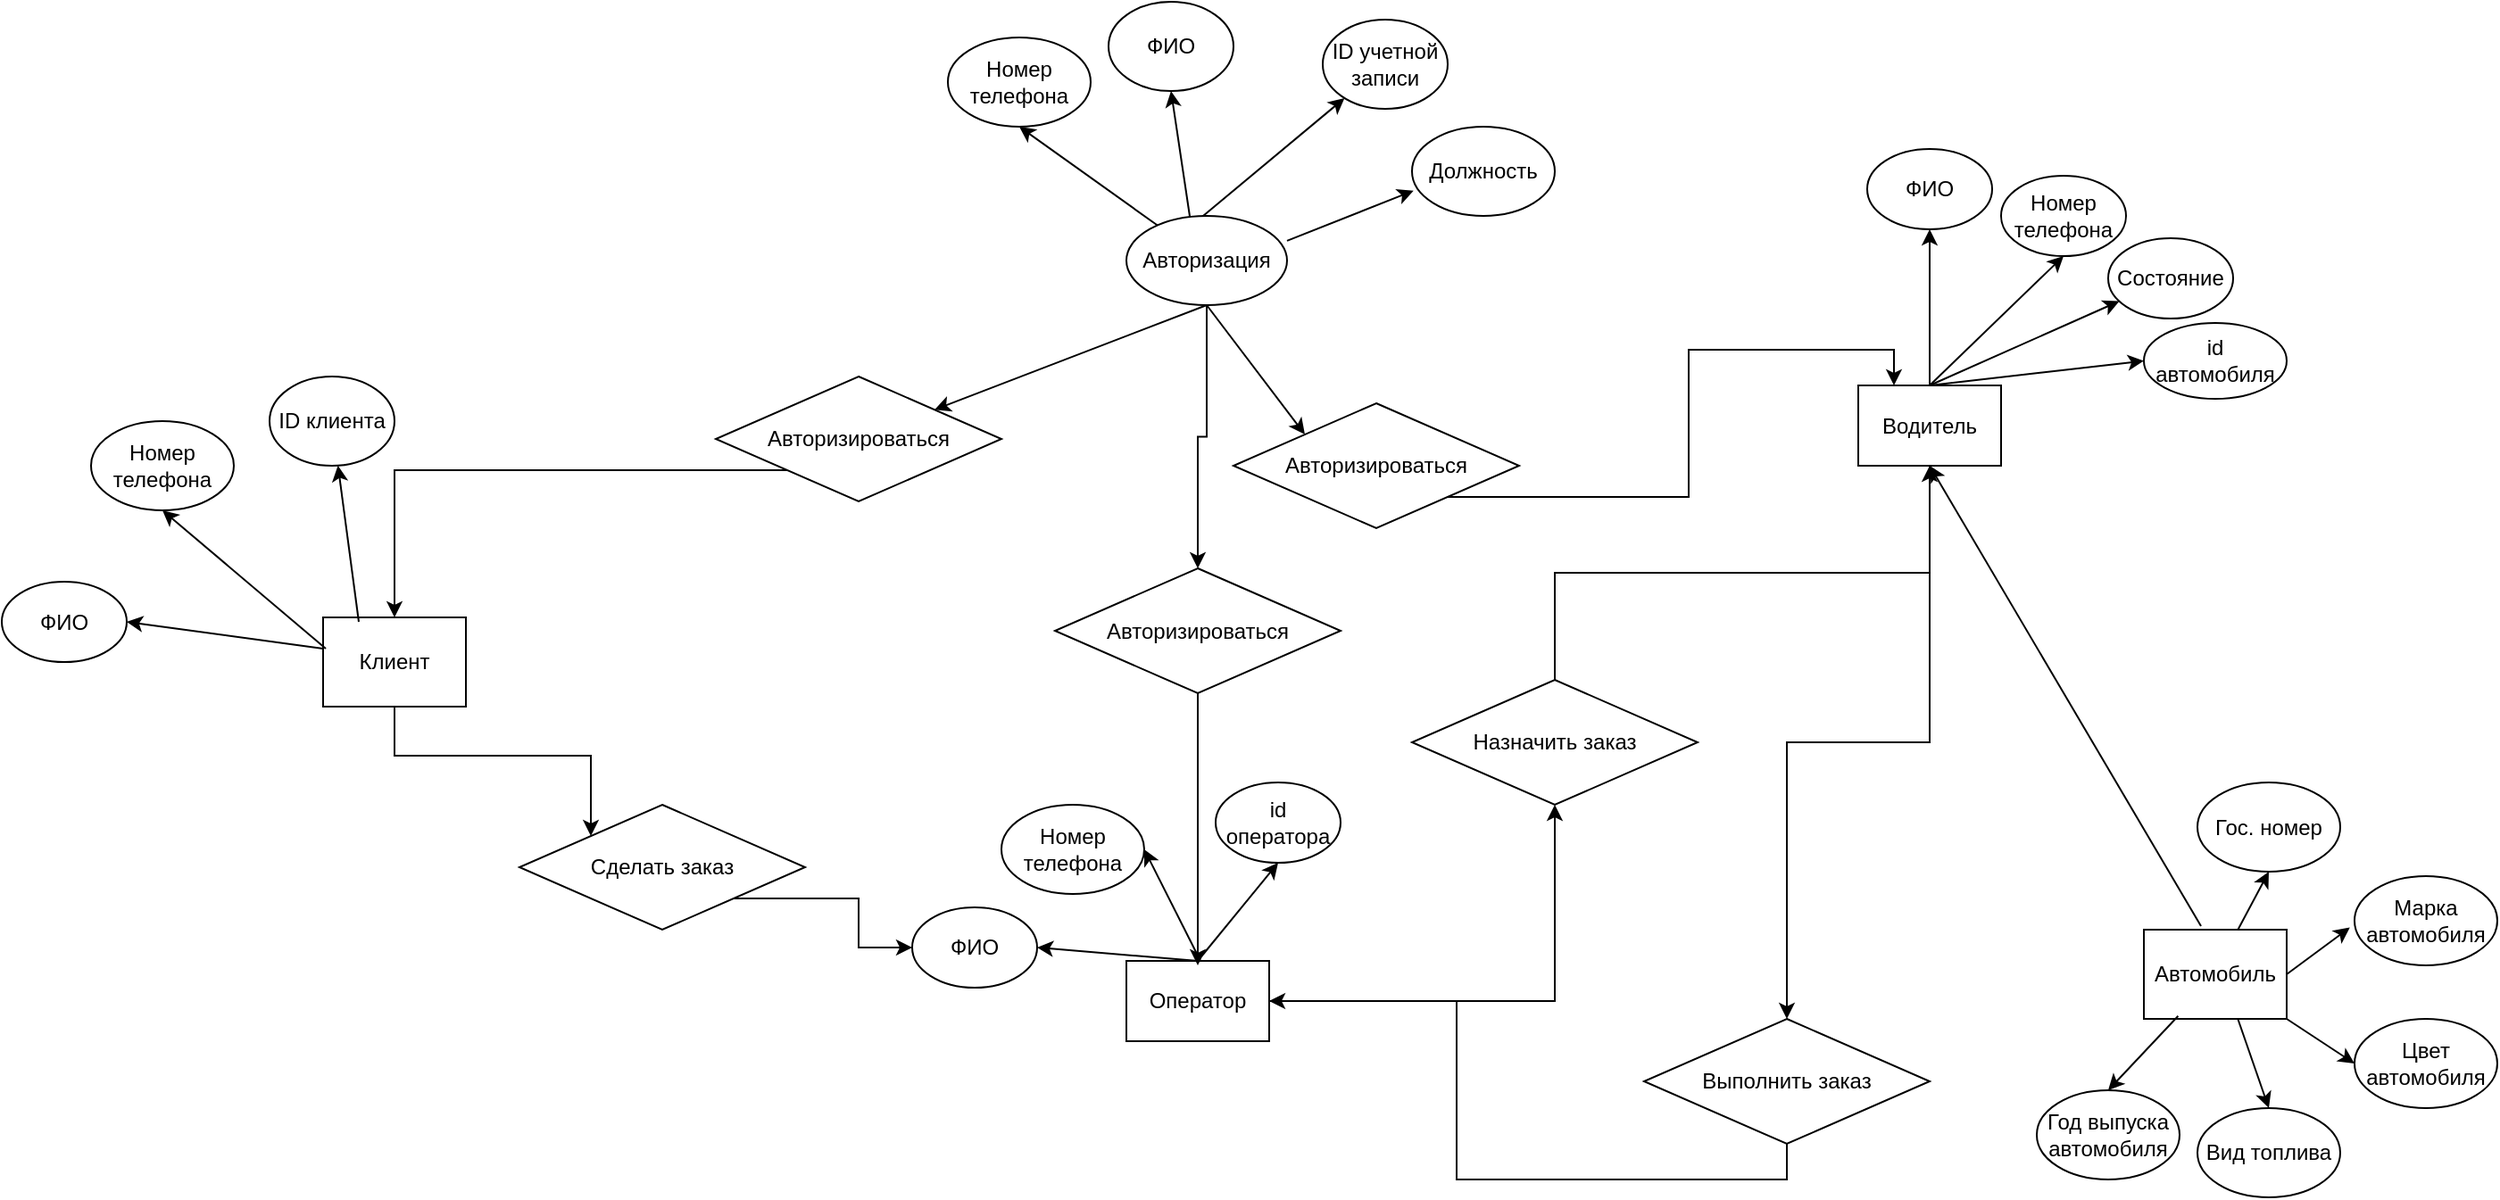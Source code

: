 <mxfile version="20.7.2" type="github">
  <diagram id="57WITrkcmmapLRQDRj-k" name="Страница 1">
    <mxGraphModel dx="1674" dy="2442" grid="0" gridSize="10" guides="0" tooltips="1" connect="1" arrows="1" fold="1" page="1" pageScale="1" pageWidth="2336" pageHeight="1654" math="0" shadow="0">
      <root>
        <mxCell id="0" />
        <mxCell id="1" parent="0" />
        <mxCell id="WtyoXfQMkowIxPHd1J2w-6" style="edgeStyle=orthogonalEdgeStyle;rounded=0;orthogonalLoop=1;jettySize=auto;html=1;exitX=0.5;exitY=1;exitDx=0;exitDy=0;entryX=0;entryY=0;entryDx=0;entryDy=0;" edge="1" parent="1" source="L3fCQa1VUjjMT30tzxoR-1" target="WtyoXfQMkowIxPHd1J2w-5">
          <mxGeometry relative="1" as="geometry" />
        </mxCell>
        <mxCell id="L3fCQa1VUjjMT30tzxoR-1" value="Клиент" style="rounded=0;whiteSpace=wrap;html=1;" parent="1" vertex="1">
          <mxGeometry x="230" y="315" width="80" height="50" as="geometry" />
        </mxCell>
        <mxCell id="L3fCQa1VUjjMT30tzxoR-3" value="ФИО" style="ellipse;whiteSpace=wrap;html=1;" parent="1" vertex="1">
          <mxGeometry x="670" y="-30" width="70" height="50" as="geometry" />
        </mxCell>
        <mxCell id="L3fCQa1VUjjMT30tzxoR-9" value="Номер телефона" style="ellipse;whiteSpace=wrap;html=1;" parent="1" vertex="1">
          <mxGeometry x="580" y="-10" width="80" height="50" as="geometry" />
        </mxCell>
        <mxCell id="L3fCQa1VUjjMT30tzxoR-21" value="" style="endArrow=classic;html=1;rounded=0;exitX=0.45;exitY=0.02;exitDx=0;exitDy=0;exitPerimeter=0;entryX=0.5;entryY=1;entryDx=0;entryDy=0;" parent="1" target="L3fCQa1VUjjMT30tzxoR-3" edge="1">
          <mxGeometry width="50" height="50" relative="1" as="geometry">
            <mxPoint x="716" y="93.5" as="sourcePoint" />
            <mxPoint x="810" y="112.5" as="targetPoint" />
          </mxGeometry>
        </mxCell>
        <mxCell id="L3fCQa1VUjjMT30tzxoR-26" value="" style="endArrow=classic;html=1;rounded=0;entryX=0.5;entryY=1;entryDx=0;entryDy=0;" parent="1" source="zPAkB9chdnLgxcM7BUC1-1" target="L3fCQa1VUjjMT30tzxoR-9" edge="1">
          <mxGeometry width="50" height="50" relative="1" as="geometry">
            <mxPoint x="681.505" y="124.293" as="sourcePoint" />
            <mxPoint x="715" y="72.5" as="targetPoint" />
          </mxGeometry>
        </mxCell>
        <mxCell id="WtyoXfQMkowIxPHd1J2w-18" style="edgeStyle=orthogonalEdgeStyle;rounded=0;orthogonalLoop=1;jettySize=auto;html=1;exitX=1;exitY=0.5;exitDx=0;exitDy=0;entryX=0.5;entryY=1;entryDx=0;entryDy=0;" edge="1" parent="1" source="L3fCQa1VUjjMT30tzxoR-29" target="WtyoXfQMkowIxPHd1J2w-17">
          <mxGeometry relative="1" as="geometry" />
        </mxCell>
        <mxCell id="L3fCQa1VUjjMT30tzxoR-29" value="Оператор" style="rounded=0;whiteSpace=wrap;html=1;" parent="1" vertex="1">
          <mxGeometry x="680" y="507.5" width="80" height="45" as="geometry" />
        </mxCell>
        <mxCell id="L3fCQa1VUjjMT30tzxoR-30" value="ФИО" style="ellipse;whiteSpace=wrap;html=1;" parent="1" vertex="1">
          <mxGeometry x="560" y="477.5" width="70" height="45" as="geometry" />
        </mxCell>
        <mxCell id="L3fCQa1VUjjMT30tzxoR-32" value="id оператора" style="ellipse;whiteSpace=wrap;html=1;" parent="1" vertex="1">
          <mxGeometry x="730" y="407.5" width="70" height="45" as="geometry" />
        </mxCell>
        <mxCell id="L3fCQa1VUjjMT30tzxoR-33" value="ID учетной записи" style="ellipse;whiteSpace=wrap;html=1;" parent="1" vertex="1">
          <mxGeometry x="790" y="-20" width="70" height="50" as="geometry" />
        </mxCell>
        <mxCell id="L3fCQa1VUjjMT30tzxoR-35" value="" style="endArrow=classic;html=1;rounded=0;" parent="1" target="L3fCQa1VUjjMT30tzxoR-33" edge="1">
          <mxGeometry width="50" height="50" relative="1" as="geometry">
            <mxPoint x="720" y="92.5" as="sourcePoint" />
            <mxPoint x="675" y="32.5" as="targetPoint" />
          </mxGeometry>
        </mxCell>
        <mxCell id="L3fCQa1VUjjMT30tzxoR-36" value="" style="endArrow=classic;html=1;rounded=0;exitX=0.5;exitY=0;exitDx=0;exitDy=0;entryX=1;entryY=0.5;entryDx=0;entryDy=0;" parent="1" source="L3fCQa1VUjjMT30tzxoR-29" target="L3fCQa1VUjjMT30tzxoR-30" edge="1">
          <mxGeometry width="50" height="50" relative="1" as="geometry">
            <mxPoint x="740" y="575" as="sourcePoint" />
            <mxPoint x="790" y="525" as="targetPoint" />
          </mxGeometry>
        </mxCell>
        <mxCell id="L3fCQa1VUjjMT30tzxoR-37" value="" style="endArrow=classic;html=1;rounded=0;exitX=0.5;exitY=0;exitDx=0;exitDy=0;entryX=0.5;entryY=1;entryDx=0;entryDy=0;" parent="1" source="L3fCQa1VUjjMT30tzxoR-29" target="L3fCQa1VUjjMT30tzxoR-32" edge="1">
          <mxGeometry width="50" height="50" relative="1" as="geometry">
            <mxPoint x="730" y="517.5" as="sourcePoint" />
            <mxPoint x="675" y="442.5" as="targetPoint" />
          </mxGeometry>
        </mxCell>
        <mxCell id="WtyoXfQMkowIxPHd1J2w-15" style="edgeStyle=orthogonalEdgeStyle;rounded=0;orthogonalLoop=1;jettySize=auto;html=1;exitX=0.5;exitY=1;exitDx=0;exitDy=0;entryX=0.5;entryY=0;entryDx=0;entryDy=0;" edge="1" parent="1" source="L3fCQa1VUjjMT30tzxoR-38" target="WtyoXfQMkowIxPHd1J2w-14">
          <mxGeometry relative="1" as="geometry" />
        </mxCell>
        <mxCell id="L3fCQa1VUjjMT30tzxoR-38" value="Водитель" style="rounded=0;whiteSpace=wrap;html=1;" parent="1" vertex="1">
          <mxGeometry x="1090" y="185" width="80" height="45" as="geometry" />
        </mxCell>
        <mxCell id="L3fCQa1VUjjMT30tzxoR-40" value="ФИО" style="ellipse;whiteSpace=wrap;html=1;" parent="1" vertex="1">
          <mxGeometry x="1095" y="52.5" width="70" height="45" as="geometry" />
        </mxCell>
        <mxCell id="L3fCQa1VUjjMT30tzxoR-41" value="Номер телефона" style="ellipse;whiteSpace=wrap;html=1;" parent="1" vertex="1">
          <mxGeometry x="1170" y="67.5" width="70" height="45" as="geometry" />
        </mxCell>
        <mxCell id="L3fCQa1VUjjMT30tzxoR-42" value="Состояние" style="ellipse;whiteSpace=wrap;html=1;" parent="1" vertex="1">
          <mxGeometry x="1230" y="102.5" width="70" height="45" as="geometry" />
        </mxCell>
        <mxCell id="L3fCQa1VUjjMT30tzxoR-43" value="id автомобиля" style="ellipse;whiteSpace=wrap;html=1;" parent="1" vertex="1">
          <mxGeometry x="1250" y="150" width="80" height="42.5" as="geometry" />
        </mxCell>
        <mxCell id="L3fCQa1VUjjMT30tzxoR-44" value="" style="endArrow=classic;html=1;rounded=0;exitX=0.5;exitY=0;exitDx=0;exitDy=0;entryX=0.5;entryY=1;entryDx=0;entryDy=0;" parent="1" source="L3fCQa1VUjjMT30tzxoR-38" target="L3fCQa1VUjjMT30tzxoR-40" edge="1">
          <mxGeometry width="50" height="50" relative="1" as="geometry">
            <mxPoint x="1170" y="312.5" as="sourcePoint" />
            <mxPoint x="1220" y="262.5" as="targetPoint" />
          </mxGeometry>
        </mxCell>
        <mxCell id="L3fCQa1VUjjMT30tzxoR-45" value="" style="endArrow=classic;html=1;rounded=0;exitX=0.5;exitY=0;exitDx=0;exitDy=0;entryX=0.5;entryY=1;entryDx=0;entryDy=0;" parent="1" source="L3fCQa1VUjjMT30tzxoR-38" target="L3fCQa1VUjjMT30tzxoR-41" edge="1">
          <mxGeometry width="50" height="50" relative="1" as="geometry">
            <mxPoint x="1140" y="195" as="sourcePoint" />
            <mxPoint x="1088.99" y="126.235" as="targetPoint" />
          </mxGeometry>
        </mxCell>
        <mxCell id="L3fCQa1VUjjMT30tzxoR-46" value="" style="endArrow=classic;html=1;rounded=0;exitX=0.5;exitY=0;exitDx=0;exitDy=0;" parent="1" source="L3fCQa1VUjjMT30tzxoR-38" target="L3fCQa1VUjjMT30tzxoR-42" edge="1">
          <mxGeometry width="50" height="50" relative="1" as="geometry">
            <mxPoint x="1150" y="205" as="sourcePoint" />
            <mxPoint x="1098.99" y="136.235" as="targetPoint" />
          </mxGeometry>
        </mxCell>
        <mxCell id="L3fCQa1VUjjMT30tzxoR-47" value="" style="endArrow=classic;html=1;rounded=0;exitX=0.5;exitY=0;exitDx=0;exitDy=0;entryX=0;entryY=0.5;entryDx=0;entryDy=0;" parent="1" source="L3fCQa1VUjjMT30tzxoR-38" target="L3fCQa1VUjjMT30tzxoR-43" edge="1">
          <mxGeometry width="50" height="50" relative="1" as="geometry">
            <mxPoint x="1160" y="215" as="sourcePoint" />
            <mxPoint x="1108.99" y="146.235" as="targetPoint" />
          </mxGeometry>
        </mxCell>
        <mxCell id="L3fCQa1VUjjMT30tzxoR-48" value="Автомобиль" style="rounded=0;whiteSpace=wrap;html=1;" parent="1" vertex="1">
          <mxGeometry x="1250" y="490" width="80" height="50" as="geometry" />
        </mxCell>
        <mxCell id="L3fCQa1VUjjMT30tzxoR-49" value="" style="endArrow=classic;html=1;rounded=0;exitX=0.4;exitY=-0.04;exitDx=0;exitDy=0;entryX=0.5;entryY=1;entryDx=0;entryDy=0;exitPerimeter=0;" parent="1" source="L3fCQa1VUjjMT30tzxoR-48" target="L3fCQa1VUjjMT30tzxoR-38" edge="1">
          <mxGeometry width="50" height="50" relative="1" as="geometry">
            <mxPoint x="810" y="380" as="sourcePoint" />
            <mxPoint x="860" y="330" as="targetPoint" />
          </mxGeometry>
        </mxCell>
        <mxCell id="L3fCQa1VUjjMT30tzxoR-50" value="Гос. номер" style="ellipse;whiteSpace=wrap;html=1;" parent="1" vertex="1">
          <mxGeometry x="1280" y="407.5" width="80" height="50" as="geometry" />
        </mxCell>
        <mxCell id="L3fCQa1VUjjMT30tzxoR-51" value="Марка автомобиля" style="ellipse;whiteSpace=wrap;html=1;" parent="1" vertex="1">
          <mxGeometry x="1368" y="460" width="80" height="50" as="geometry" />
        </mxCell>
        <mxCell id="L3fCQa1VUjjMT30tzxoR-52" value="Цвет автомобиля" style="ellipse;whiteSpace=wrap;html=1;" parent="1" vertex="1">
          <mxGeometry x="1368" y="540" width="80" height="50" as="geometry" />
        </mxCell>
        <mxCell id="L3fCQa1VUjjMT30tzxoR-53" value="Вид топлива" style="ellipse;whiteSpace=wrap;html=1;" parent="1" vertex="1">
          <mxGeometry x="1280" y="590" width="80" height="50" as="geometry" />
        </mxCell>
        <mxCell id="L3fCQa1VUjjMT30tzxoR-54" value="Год выпуска автомобиля" style="ellipse;whiteSpace=wrap;html=1;" parent="1" vertex="1">
          <mxGeometry x="1190" y="580" width="80" height="50" as="geometry" />
        </mxCell>
        <mxCell id="L3fCQa1VUjjMT30tzxoR-56" value="" style="endArrow=classic;html=1;rounded=0;exitX=0.24;exitY=0.967;exitDx=0;exitDy=0;exitPerimeter=0;entryX=0.5;entryY=0;entryDx=0;entryDy=0;" parent="1" source="L3fCQa1VUjjMT30tzxoR-48" target="L3fCQa1VUjjMT30tzxoR-54" edge="1">
          <mxGeometry width="50" height="50" relative="1" as="geometry">
            <mxPoint x="1280" y="550" as="sourcePoint" />
            <mxPoint x="1330" y="500" as="targetPoint" />
          </mxGeometry>
        </mxCell>
        <mxCell id="L3fCQa1VUjjMT30tzxoR-57" value="" style="endArrow=classic;html=1;rounded=0;exitX=0.657;exitY=0.995;exitDx=0;exitDy=0;exitPerimeter=0;entryX=0.5;entryY=0;entryDx=0;entryDy=0;" parent="1" source="L3fCQa1VUjjMT30tzxoR-48" target="L3fCQa1VUjjMT30tzxoR-53" edge="1">
          <mxGeometry width="50" height="50" relative="1" as="geometry">
            <mxPoint x="1296.32" y="549.75" as="sourcePoint" />
            <mxPoint x="1240" y="590" as="targetPoint" />
          </mxGeometry>
        </mxCell>
        <mxCell id="L3fCQa1VUjjMT30tzxoR-58" value="" style="endArrow=classic;html=1;rounded=0;entryX=0;entryY=0.5;entryDx=0;entryDy=0;" parent="1" target="L3fCQa1VUjjMT30tzxoR-52" edge="1">
          <mxGeometry width="50" height="50" relative="1" as="geometry">
            <mxPoint x="1330" y="540" as="sourcePoint" />
            <mxPoint x="1250" y="600" as="targetPoint" />
          </mxGeometry>
        </mxCell>
        <mxCell id="L3fCQa1VUjjMT30tzxoR-59" value="" style="endArrow=classic;html=1;rounded=0;exitX=1;exitY=0.5;exitDx=0;exitDy=0;entryX=-0.033;entryY=0.576;entryDx=0;entryDy=0;entryPerimeter=0;" parent="1" source="L3fCQa1VUjjMT30tzxoR-48" target="L3fCQa1VUjjMT30tzxoR-51" edge="1">
          <mxGeometry width="50" height="50" relative="1" as="geometry">
            <mxPoint x="1316.32" y="569.75" as="sourcePoint" />
            <mxPoint x="1260" y="610" as="targetPoint" />
          </mxGeometry>
        </mxCell>
        <mxCell id="L3fCQa1VUjjMT30tzxoR-60" value="" style="endArrow=classic;html=1;rounded=0;exitX=0.657;exitY=0.005;exitDx=0;exitDy=0;entryX=0.5;entryY=1;entryDx=0;entryDy=0;exitPerimeter=0;" parent="1" source="L3fCQa1VUjjMT30tzxoR-48" target="L3fCQa1VUjjMT30tzxoR-50" edge="1">
          <mxGeometry width="50" height="50" relative="1" as="geometry">
            <mxPoint x="1326.32" y="579.75" as="sourcePoint" />
            <mxPoint x="1270" y="620" as="targetPoint" />
          </mxGeometry>
        </mxCell>
        <mxCell id="WtyoXfQMkowIxPHd1J2w-11" style="edgeStyle=orthogonalEdgeStyle;rounded=0;orthogonalLoop=1;jettySize=auto;html=1;exitX=0.5;exitY=1;exitDx=0;exitDy=0;" edge="1" parent="1" source="zPAkB9chdnLgxcM7BUC1-1" target="WtyoXfQMkowIxPHd1J2w-10">
          <mxGeometry relative="1" as="geometry" />
        </mxCell>
        <mxCell id="zPAkB9chdnLgxcM7BUC1-1" value="Авторизация" style="ellipse;whiteSpace=wrap;html=1;" parent="1" vertex="1">
          <mxGeometry x="680" y="90" width="90" height="50" as="geometry" />
        </mxCell>
        <mxCell id="zPAkB9chdnLgxcM7BUC1-3" value="Должность" style="ellipse;whiteSpace=wrap;html=1;" parent="1" vertex="1">
          <mxGeometry x="840" y="40" width="80" height="50" as="geometry" />
        </mxCell>
        <mxCell id="zPAkB9chdnLgxcM7BUC1-4" value="" style="endArrow=classic;html=1;rounded=0;entryX=0.011;entryY=0.717;entryDx=0;entryDy=0;entryPerimeter=0;" parent="1" target="zPAkB9chdnLgxcM7BUC1-3" edge="1">
          <mxGeometry width="50" height="50" relative="1" as="geometry">
            <mxPoint x="770" y="103.95" as="sourcePoint" />
            <mxPoint x="788.777" y="31.052" as="targetPoint" />
          </mxGeometry>
        </mxCell>
        <mxCell id="zPAkB9chdnLgxcM7BUC1-6" value="" style="endArrow=classic;html=1;rounded=0;exitX=0.5;exitY=1;exitDx=0;exitDy=0;" parent="1" source="zPAkB9chdnLgxcM7BUC1-1" target="WtyoXfQMkowIxPHd1J2w-3" edge="1">
          <mxGeometry width="50" height="50" relative="1" as="geometry">
            <mxPoint x="900" y="250" as="sourcePoint" />
            <mxPoint x="950" y="200" as="targetPoint" />
          </mxGeometry>
        </mxCell>
        <mxCell id="zPAkB9chdnLgxcM7BUC1-7" value="" style="endArrow=classic;html=1;rounded=0;exitX=0.5;exitY=1;exitDx=0;exitDy=0;entryX=0;entryY=0;entryDx=0;entryDy=0;" parent="1" source="zPAkB9chdnLgxcM7BUC1-1" edge="1" target="WtyoXfQMkowIxPHd1J2w-8">
          <mxGeometry width="50" height="50" relative="1" as="geometry">
            <mxPoint x="735" y="150" as="sourcePoint" />
            <mxPoint x="930" y="310" as="targetPoint" />
          </mxGeometry>
        </mxCell>
        <mxCell id="zPAkB9chdnLgxcM7BUC1-8" value="Номер телефона" style="ellipse;whiteSpace=wrap;html=1;" parent="1" vertex="1">
          <mxGeometry x="610" y="420" width="80" height="50" as="geometry" />
        </mxCell>
        <mxCell id="zPAkB9chdnLgxcM7BUC1-9" value="" style="endArrow=classic;html=1;rounded=0;entryX=1;entryY=0.5;entryDx=0;entryDy=0;" parent="1" target="zPAkB9chdnLgxcM7BUC1-8" edge="1">
          <mxGeometry width="50" height="50" relative="1" as="geometry">
            <mxPoint x="721.505" y="507.503" as="sourcePoint" />
            <mxPoint x="755" y="455.71" as="targetPoint" />
          </mxGeometry>
        </mxCell>
        <mxCell id="zPAkB9chdnLgxcM7BUC1-10" value="ФИО" style="ellipse;whiteSpace=wrap;html=1;" parent="1" vertex="1">
          <mxGeometry x="50" y="295" width="70" height="45" as="geometry" />
        </mxCell>
        <mxCell id="zPAkB9chdnLgxcM7BUC1-11" value="" style="endArrow=classic;html=1;rounded=0;exitX=0.5;exitY=0;exitDx=0;exitDy=0;entryX=1;entryY=0.5;entryDx=0;entryDy=0;" parent="1" target="zPAkB9chdnLgxcM7BUC1-10" edge="1">
          <mxGeometry width="50" height="50" relative="1" as="geometry">
            <mxPoint x="230" y="332.5" as="sourcePoint" />
            <mxPoint x="300" y="350" as="targetPoint" />
          </mxGeometry>
        </mxCell>
        <mxCell id="zPAkB9chdnLgxcM7BUC1-12" value="Номер телефона" style="ellipse;whiteSpace=wrap;html=1;" parent="1" vertex="1">
          <mxGeometry x="100" y="205.0" width="80" height="50" as="geometry" />
        </mxCell>
        <mxCell id="zPAkB9chdnLgxcM7BUC1-13" value="" style="endArrow=classic;html=1;rounded=0;entryX=0.5;entryY=1;entryDx=0;entryDy=0;" parent="1" target="zPAkB9chdnLgxcM7BUC1-12" edge="1">
          <mxGeometry width="50" height="50" relative="1" as="geometry">
            <mxPoint x="231.505" y="332.503" as="sourcePoint" />
            <mxPoint x="265" y="280.71" as="targetPoint" />
          </mxGeometry>
        </mxCell>
        <mxCell id="zPAkB9chdnLgxcM7BUC1-14" value="ID клиента" style="ellipse;whiteSpace=wrap;html=1;" parent="1" vertex="1">
          <mxGeometry x="200" y="180" width="70" height="50" as="geometry" />
        </mxCell>
        <mxCell id="zPAkB9chdnLgxcM7BUC1-15" value="" style="endArrow=classic;html=1;rounded=0;" parent="1" target="zPAkB9chdnLgxcM7BUC1-14" edge="1">
          <mxGeometry width="50" height="50" relative="1" as="geometry">
            <mxPoint x="250" y="317.5" as="sourcePoint" />
            <mxPoint x="205" y="257.5" as="targetPoint" />
          </mxGeometry>
        </mxCell>
        <mxCell id="WtyoXfQMkowIxPHd1J2w-4" style="edgeStyle=orthogonalEdgeStyle;rounded=0;orthogonalLoop=1;jettySize=auto;html=1;exitX=0;exitY=1;exitDx=0;exitDy=0;entryX=0.5;entryY=0;entryDx=0;entryDy=0;" edge="1" parent="1" source="WtyoXfQMkowIxPHd1J2w-3" target="L3fCQa1VUjjMT30tzxoR-1">
          <mxGeometry relative="1" as="geometry" />
        </mxCell>
        <mxCell id="WtyoXfQMkowIxPHd1J2w-3" value="Авторизироваться" style="rhombus;whiteSpace=wrap;html=1;" vertex="1" parent="1">
          <mxGeometry x="450" y="180" width="160" height="70" as="geometry" />
        </mxCell>
        <mxCell id="WtyoXfQMkowIxPHd1J2w-7" style="edgeStyle=orthogonalEdgeStyle;rounded=0;orthogonalLoop=1;jettySize=auto;html=1;exitX=1;exitY=1;exitDx=0;exitDy=0;entryX=0;entryY=0.5;entryDx=0;entryDy=0;" edge="1" parent="1" source="WtyoXfQMkowIxPHd1J2w-5" target="L3fCQa1VUjjMT30tzxoR-30">
          <mxGeometry relative="1" as="geometry" />
        </mxCell>
        <mxCell id="WtyoXfQMkowIxPHd1J2w-5" value="Сделать заказ" style="rhombus;whiteSpace=wrap;html=1;" vertex="1" parent="1">
          <mxGeometry x="340" y="420" width="160" height="70" as="geometry" />
        </mxCell>
        <mxCell id="WtyoXfQMkowIxPHd1J2w-9" style="edgeStyle=orthogonalEdgeStyle;rounded=0;orthogonalLoop=1;jettySize=auto;html=1;exitX=1;exitY=1;exitDx=0;exitDy=0;entryX=0.25;entryY=0;entryDx=0;entryDy=0;" edge="1" parent="1" source="WtyoXfQMkowIxPHd1J2w-8" target="L3fCQa1VUjjMT30tzxoR-38">
          <mxGeometry relative="1" as="geometry" />
        </mxCell>
        <mxCell id="WtyoXfQMkowIxPHd1J2w-8" value="Авторизироваться" style="rhombus;whiteSpace=wrap;html=1;" vertex="1" parent="1">
          <mxGeometry x="740" y="195" width="160" height="70" as="geometry" />
        </mxCell>
        <mxCell id="WtyoXfQMkowIxPHd1J2w-13" style="edgeStyle=orthogonalEdgeStyle;rounded=0;orthogonalLoop=1;jettySize=auto;html=1;exitX=0.5;exitY=1;exitDx=0;exitDy=0;" edge="1" parent="1" source="WtyoXfQMkowIxPHd1J2w-10">
          <mxGeometry relative="1" as="geometry">
            <mxPoint x="720" y="510" as="targetPoint" />
          </mxGeometry>
        </mxCell>
        <mxCell id="WtyoXfQMkowIxPHd1J2w-10" value="Авторизироваться" style="rhombus;whiteSpace=wrap;html=1;" vertex="1" parent="1">
          <mxGeometry x="640" y="287.5" width="160" height="70" as="geometry" />
        </mxCell>
        <mxCell id="WtyoXfQMkowIxPHd1J2w-16" style="edgeStyle=orthogonalEdgeStyle;rounded=0;orthogonalLoop=1;jettySize=auto;html=1;exitX=0.5;exitY=1;exitDx=0;exitDy=0;entryX=1;entryY=0.5;entryDx=0;entryDy=0;" edge="1" parent="1" source="WtyoXfQMkowIxPHd1J2w-14" target="L3fCQa1VUjjMT30tzxoR-29">
          <mxGeometry relative="1" as="geometry" />
        </mxCell>
        <mxCell id="WtyoXfQMkowIxPHd1J2w-14" value="Выполнить заказ" style="rhombus;whiteSpace=wrap;html=1;" vertex="1" parent="1">
          <mxGeometry x="970" y="540" width="160" height="70" as="geometry" />
        </mxCell>
        <mxCell id="WtyoXfQMkowIxPHd1J2w-19" style="edgeStyle=orthogonalEdgeStyle;rounded=0;orthogonalLoop=1;jettySize=auto;html=1;exitX=0.5;exitY=0;exitDx=0;exitDy=0;entryX=0.5;entryY=1;entryDx=0;entryDy=0;" edge="1" parent="1" source="WtyoXfQMkowIxPHd1J2w-17" target="L3fCQa1VUjjMT30tzxoR-38">
          <mxGeometry relative="1" as="geometry" />
        </mxCell>
        <mxCell id="WtyoXfQMkowIxPHd1J2w-17" value="Назначить заказ" style="rhombus;whiteSpace=wrap;html=1;" vertex="1" parent="1">
          <mxGeometry x="840" y="350" width="160" height="70" as="geometry" />
        </mxCell>
      </root>
    </mxGraphModel>
  </diagram>
</mxfile>
